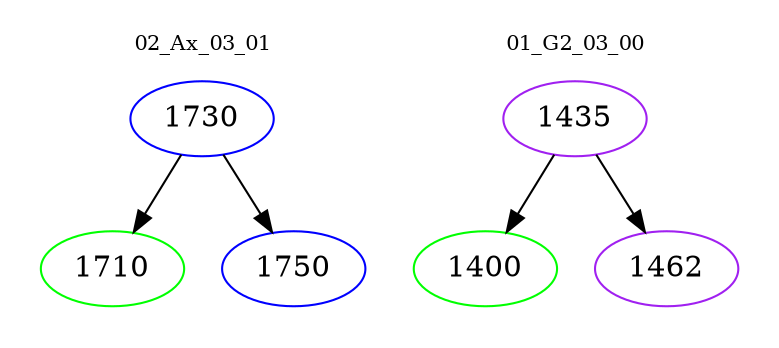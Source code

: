 digraph{
subgraph cluster_0 {
color = white
label = "02_Ax_03_01";
fontsize=10;
T0_1730 [label="1730", color="blue"]
T0_1730 -> T0_1710 [color="black"]
T0_1710 [label="1710", color="green"]
T0_1730 -> T0_1750 [color="black"]
T0_1750 [label="1750", color="blue"]
}
subgraph cluster_1 {
color = white
label = "01_G2_03_00";
fontsize=10;
T1_1435 [label="1435", color="purple"]
T1_1435 -> T1_1400 [color="black"]
T1_1400 [label="1400", color="green"]
T1_1435 -> T1_1462 [color="black"]
T1_1462 [label="1462", color="purple"]
}
}

